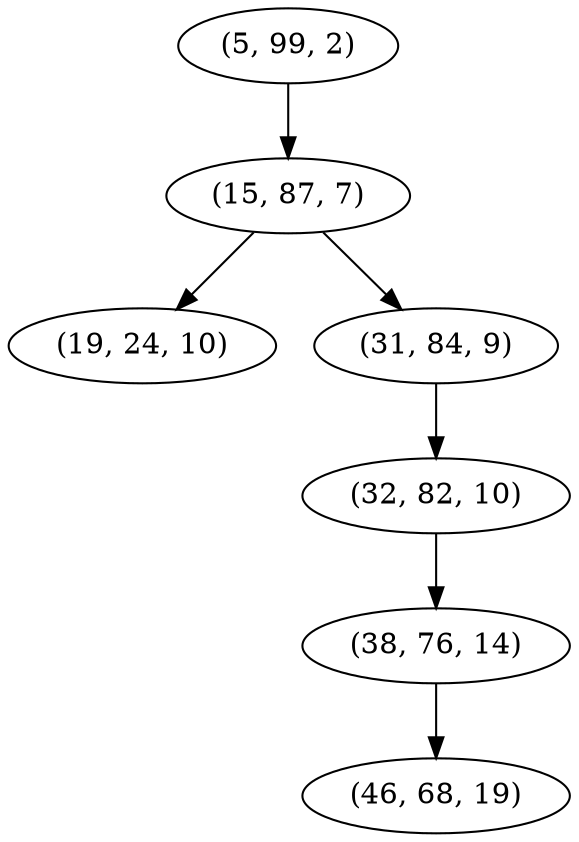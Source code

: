 digraph tree {
    "(5, 99, 2)";
    "(15, 87, 7)";
    "(19, 24, 10)";
    "(31, 84, 9)";
    "(32, 82, 10)";
    "(38, 76, 14)";
    "(46, 68, 19)";
    "(5, 99, 2)" -> "(15, 87, 7)";
    "(15, 87, 7)" -> "(19, 24, 10)";
    "(15, 87, 7)" -> "(31, 84, 9)";
    "(31, 84, 9)" -> "(32, 82, 10)";
    "(32, 82, 10)" -> "(38, 76, 14)";
    "(38, 76, 14)" -> "(46, 68, 19)";
}
